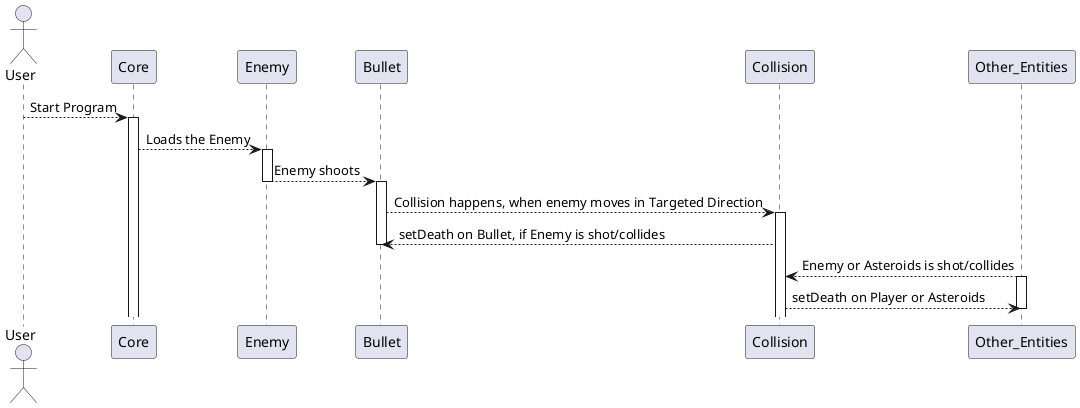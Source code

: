 @startuml
'https://plantuml.com/sequence-diagram

actor User

User --> Core : Start Program
activate Core

Core --> Enemy : Loads the Enemy
activate Enemy

Enemy --> Bullet : Enemy shoots
deactivate Enemy
activate Bullet

Bullet --> Collision : Collision happens, when enemy moves in Targeted Direction
activate Collision
Collision --> Bullet :setDeath on Bullet, if Enemy is shot/collides
deactivate Bullet

Other_Entities --> Collision : Enemy or Asteroids is shot/collides
activate Other_Entities
Collision --> Other_Entities : setDeath on Player or Asteroids
deactivate Other_Entities


@enduml